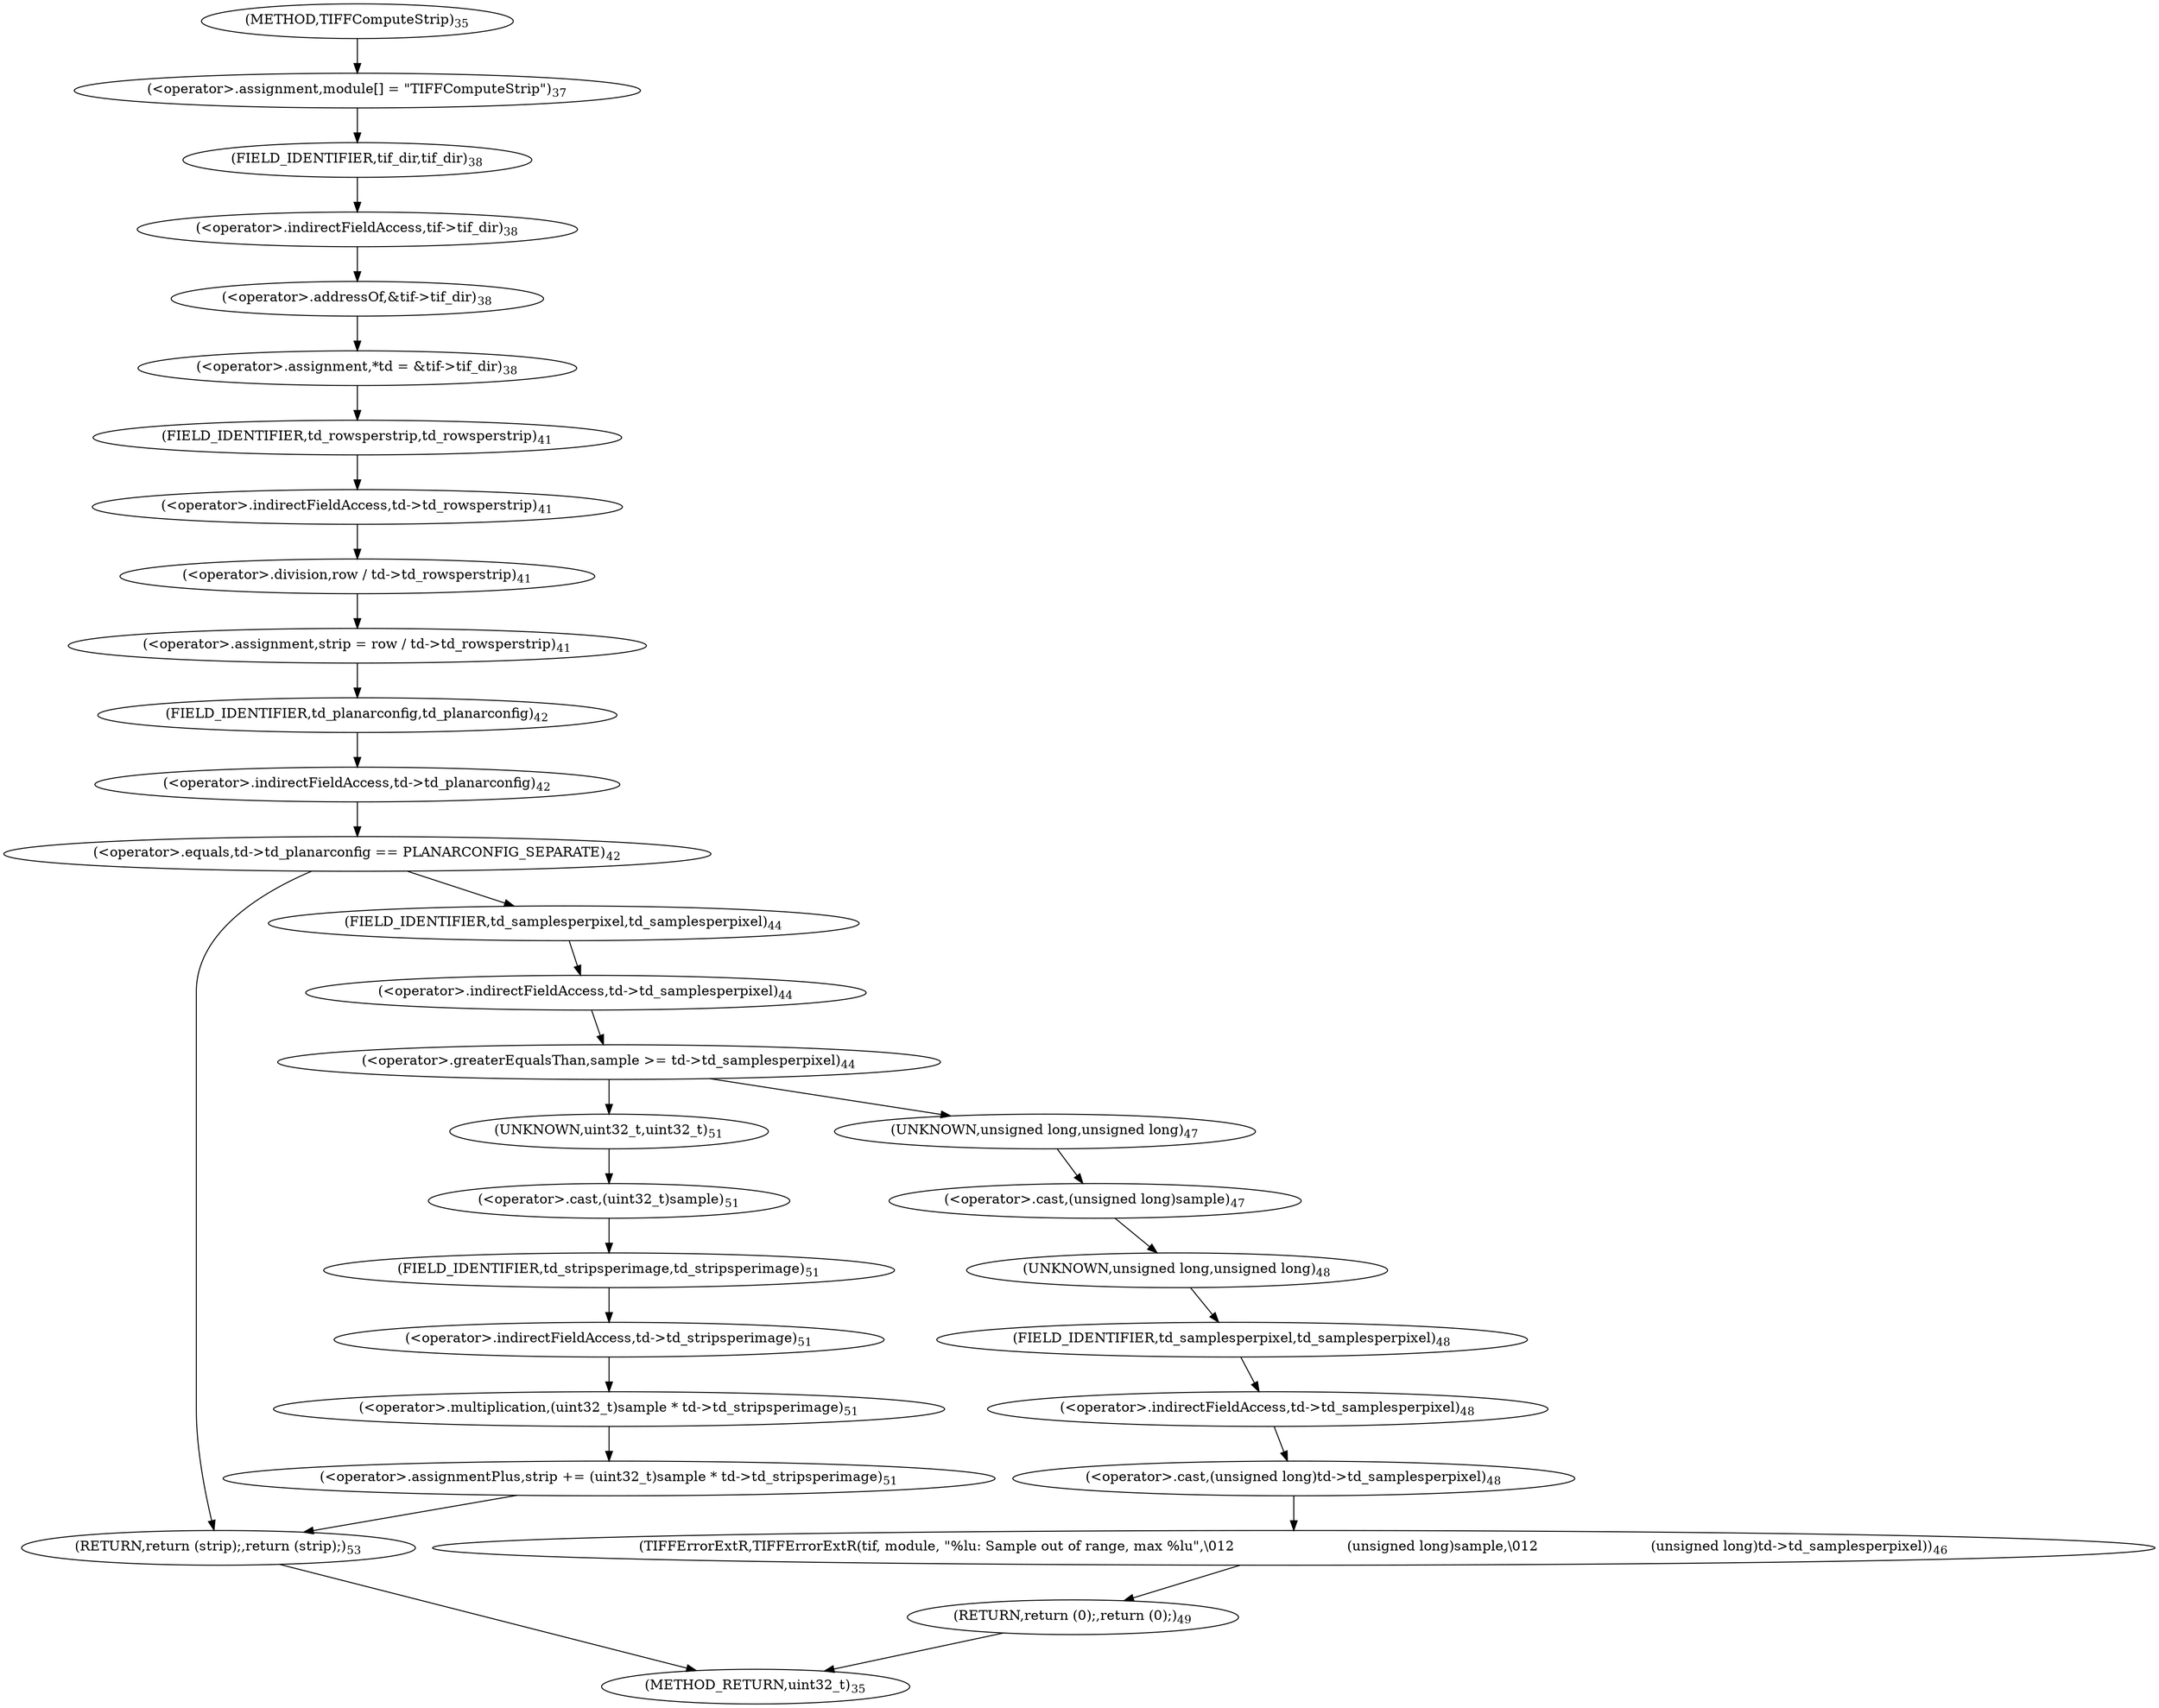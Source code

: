 digraph "TIFFComputeStrip" {  
"10923" [label = <(&lt;operator&gt;.assignment,module[] = &quot;TIFFComputeStrip&quot;)<SUB>37</SUB>> ]
"10927" [label = <(&lt;operator&gt;.assignment,*td = &amp;tif-&gt;tif_dir)<SUB>38</SUB>> ]
"10934" [label = <(&lt;operator&gt;.assignment,strip = row / td-&gt;td_rowsperstrip)<SUB>41</SUB>> ]
"10978" [label = <(RETURN,return (strip);,return (strip);)<SUB>53</SUB>> ]
"10929" [label = <(&lt;operator&gt;.addressOf,&amp;tif-&gt;tif_dir)<SUB>38</SUB>> ]
"10936" [label = <(&lt;operator&gt;.division,row / td-&gt;td_rowsperstrip)<SUB>41</SUB>> ]
"10942" [label = <(&lt;operator&gt;.equals,td-&gt;td_planarconfig == PLANARCONFIG_SEPARATE)<SUB>42</SUB>> ]
"10930" [label = <(&lt;operator&gt;.indirectFieldAccess,tif-&gt;tif_dir)<SUB>38</SUB>> ]
"10938" [label = <(&lt;operator&gt;.indirectFieldAccess,td-&gt;td_rowsperstrip)<SUB>41</SUB>> ]
"10943" [label = <(&lt;operator&gt;.indirectFieldAccess,td-&gt;td_planarconfig)<SUB>42</SUB>> ]
"10969" [label = <(&lt;operator&gt;.assignmentPlus,strip += (uint32_t)sample * td-&gt;td_stripsperimage)<SUB>51</SUB>> ]
"10932" [label = <(FIELD_IDENTIFIER,tif_dir,tif_dir)<SUB>38</SUB>> ]
"10940" [label = <(FIELD_IDENTIFIER,td_rowsperstrip,td_rowsperstrip)<SUB>41</SUB>> ]
"10945" [label = <(FIELD_IDENTIFIER,td_planarconfig,td_planarconfig)<SUB>42</SUB>> ]
"10949" [label = <(&lt;operator&gt;.greaterEqualsThan,sample &gt;= td-&gt;td_samplesperpixel)<SUB>44</SUB>> ]
"10971" [label = <(&lt;operator&gt;.multiplication,(uint32_t)sample * td-&gt;td_stripsperimage)<SUB>51</SUB>> ]
"10951" [label = <(&lt;operator&gt;.indirectFieldAccess,td-&gt;td_samplesperpixel)<SUB>44</SUB>> ]
"10955" [label = <(TIFFErrorExtR,TIFFErrorExtR(tif, module, &quot;%lu: Sample out of range, max %lu&quot;,\012                          (unsigned long)sample,\012                          (unsigned long)td-&gt;td_samplesperpixel))<SUB>46</SUB>> ]
"10967" [label = <(RETURN,return (0);,return (0);)<SUB>49</SUB>> ]
"10972" [label = <(&lt;operator&gt;.cast,(uint32_t)sample)<SUB>51</SUB>> ]
"10975" [label = <(&lt;operator&gt;.indirectFieldAccess,td-&gt;td_stripsperimage)<SUB>51</SUB>> ]
"10953" [label = <(FIELD_IDENTIFIER,td_samplesperpixel,td_samplesperpixel)<SUB>44</SUB>> ]
"10959" [label = <(&lt;operator&gt;.cast,(unsigned long)sample)<SUB>47</SUB>> ]
"10962" [label = <(&lt;operator&gt;.cast,(unsigned long)td-&gt;td_samplesperpixel)<SUB>48</SUB>> ]
"10973" [label = <(UNKNOWN,uint32_t,uint32_t)<SUB>51</SUB>> ]
"10977" [label = <(FIELD_IDENTIFIER,td_stripsperimage,td_stripsperimage)<SUB>51</SUB>> ]
"10960" [label = <(UNKNOWN,unsigned long,unsigned long)<SUB>47</SUB>> ]
"10963" [label = <(UNKNOWN,unsigned long,unsigned long)<SUB>48</SUB>> ]
"10964" [label = <(&lt;operator&gt;.indirectFieldAccess,td-&gt;td_samplesperpixel)<SUB>48</SUB>> ]
"10966" [label = <(FIELD_IDENTIFIER,td_samplesperpixel,td_samplesperpixel)<SUB>48</SUB>> ]
"10917" [label = <(METHOD,TIFFComputeStrip)<SUB>35</SUB>> ]
"10980" [label = <(METHOD_RETURN,uint32_t)<SUB>35</SUB>> ]
  "10923" -> "10932" 
  "10927" -> "10940" 
  "10934" -> "10945" 
  "10978" -> "10980" 
  "10929" -> "10927" 
  "10936" -> "10934" 
  "10942" -> "10953" 
  "10942" -> "10978" 
  "10930" -> "10929" 
  "10938" -> "10936" 
  "10943" -> "10942" 
  "10969" -> "10978" 
  "10932" -> "10930" 
  "10940" -> "10938" 
  "10945" -> "10943" 
  "10949" -> "10960" 
  "10949" -> "10973" 
  "10971" -> "10969" 
  "10951" -> "10949" 
  "10955" -> "10967" 
  "10967" -> "10980" 
  "10972" -> "10977" 
  "10975" -> "10971" 
  "10953" -> "10951" 
  "10959" -> "10963" 
  "10962" -> "10955" 
  "10973" -> "10972" 
  "10977" -> "10975" 
  "10960" -> "10959" 
  "10963" -> "10966" 
  "10964" -> "10962" 
  "10966" -> "10964" 
  "10917" -> "10923" 
}
